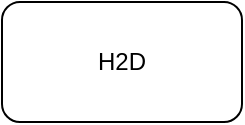 <mxfile version="20.8.20" type="github">
  <diagram name="페이지-1" id="Y6knwFs-T7UCbpDHQ6Iz">
    <mxGraphModel dx="1434" dy="739" grid="1" gridSize="10" guides="1" tooltips="1" connect="1" arrows="1" fold="1" page="1" pageScale="1" pageWidth="827" pageHeight="1169" math="0" shadow="0">
      <root>
        <mxCell id="0" />
        <mxCell id="1" parent="0" />
        <mxCell id="JQfaFuJHUV29AyjiBiSE-1" value="H2D" style="rounded=1;whiteSpace=wrap;html=1;" vertex="1" parent="1">
          <mxGeometry x="160" y="400" width="120" height="60" as="geometry" />
        </mxCell>
      </root>
    </mxGraphModel>
  </diagram>
</mxfile>
